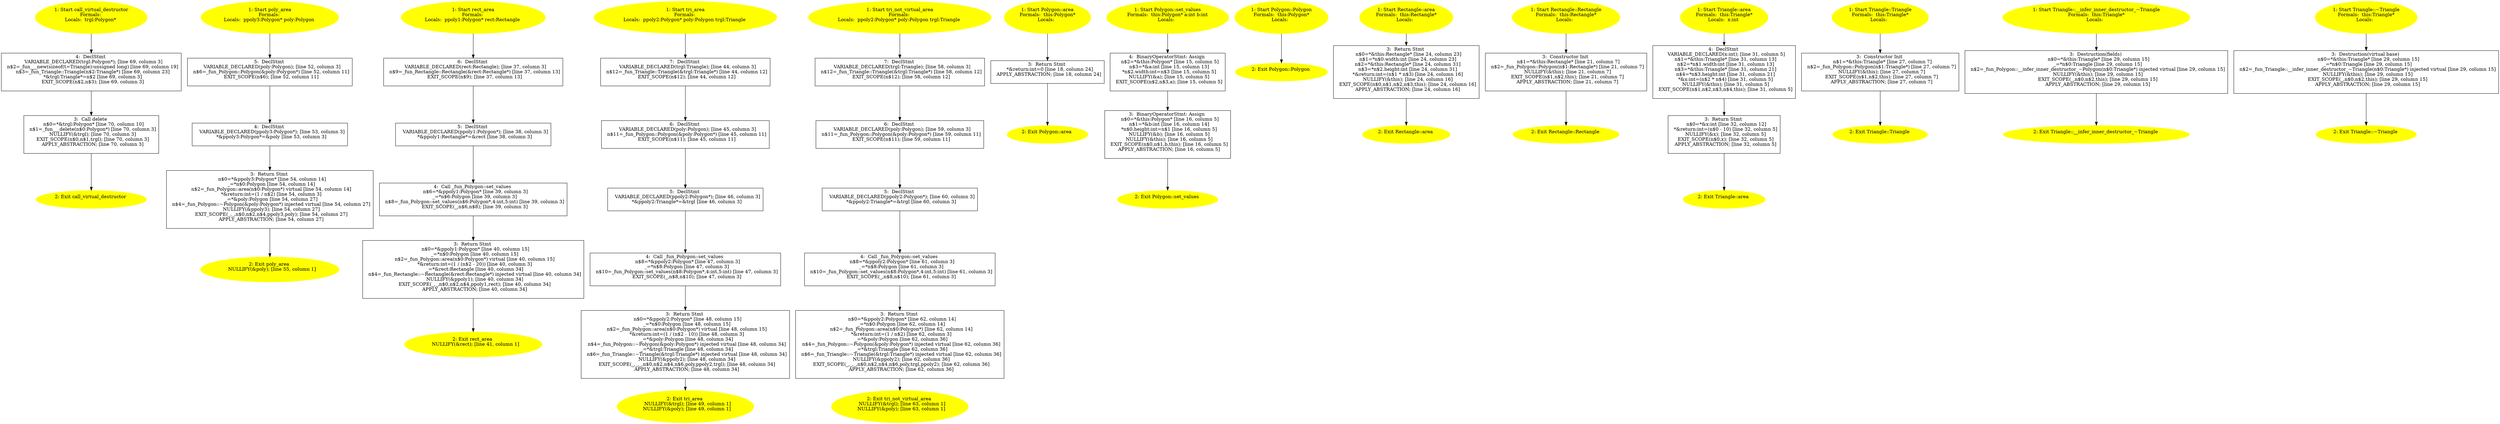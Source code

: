 /* @generated */
digraph cfg {
"call_virtual_destructor#6847397116347440235.d267757a410b72cac399f5e3d0ee0f45_1" [label="1: Start call_virtual_destructor\nFormals: \nLocals:  trgl:Polygon* \n  " color=yellow style=filled]
	

	 "call_virtual_destructor#6847397116347440235.d267757a410b72cac399f5e3d0ee0f45_1" -> "call_virtual_destructor#6847397116347440235.d267757a410b72cac399f5e3d0ee0f45_4" ;
"call_virtual_destructor#6847397116347440235.d267757a410b72cac399f5e3d0ee0f45_2" [label="2: Exit call_virtual_destructor \n  " color=yellow style=filled]
	

"call_virtual_destructor#6847397116347440235.d267757a410b72cac399f5e3d0ee0f45_3" [label="3:  Call delete \n   n$0=*&trgl:Polygon* [line 70, column 10]\n  n$1=_fun___delete(n$0:Polygon*) [line 70, column 3]\n  NULLIFY(&trgl); [line 70, column 3]\n  EXIT_SCOPE(n$0,n$1,trgl); [line 70, column 3]\n  APPLY_ABSTRACTION; [line 70, column 3]\n " shape="box"]
	

	 "call_virtual_destructor#6847397116347440235.d267757a410b72cac399f5e3d0ee0f45_3" -> "call_virtual_destructor#6847397116347440235.d267757a410b72cac399f5e3d0ee0f45_2" ;
"call_virtual_destructor#6847397116347440235.d267757a410b72cac399f5e3d0ee0f45_4" [label="4:  DeclStmt \n   VARIABLE_DECLARED(trgl:Polygon*); [line 69, column 3]\n  n$2=_fun___new(sizeof(t=Triangle):unsigned long) [line 69, column 19]\n  n$3=_fun_Triangle::Triangle(n$2:Triangle*) [line 69, column 23]\n  *&trgl:Triangle*=n$2 [line 69, column 3]\n  EXIT_SCOPE(n$2,n$3); [line 69, column 3]\n " shape="box"]
	

	 "call_virtual_destructor#6847397116347440235.d267757a410b72cac399f5e3d0ee0f45_4" -> "call_virtual_destructor#6847397116347440235.d267757a410b72cac399f5e3d0ee0f45_3" ;
"poly_area#4209622570361008343.816833144841084a7fd6071bbff4c354_1" [label="1: Start poly_area\nFormals: \nLocals:  ppoly3:Polygon* poly:Polygon \n  " color=yellow style=filled]
	

	 "poly_area#4209622570361008343.816833144841084a7fd6071bbff4c354_1" -> "poly_area#4209622570361008343.816833144841084a7fd6071bbff4c354_5" ;
"poly_area#4209622570361008343.816833144841084a7fd6071bbff4c354_2" [label="2: Exit poly_area \n   NULLIFY(&poly); [line 55, column 1]\n " color=yellow style=filled]
	

"poly_area#4209622570361008343.816833144841084a7fd6071bbff4c354_3" [label="3:  Return Stmt \n   n$0=*&ppoly3:Polygon* [line 54, column 14]\n  _=*n$0:Polygon [line 54, column 14]\n  n$2=_fun_Polygon::area(n$0:Polygon*) virtual [line 54, column 14]\n  *&return:int=(1 / n$2) [line 54, column 3]\n  _=*&poly:Polygon [line 54, column 27]\n  n$4=_fun_Polygon::~Polygon(&poly:Polygon*) injected virtual [line 54, column 27]\n  NULLIFY(&ppoly3); [line 54, column 27]\n  EXIT_SCOPE(_,_,n$0,n$2,n$4,ppoly3,poly); [line 54, column 27]\n  APPLY_ABSTRACTION; [line 54, column 27]\n " shape="box"]
	

	 "poly_area#4209622570361008343.816833144841084a7fd6071bbff4c354_3" -> "poly_area#4209622570361008343.816833144841084a7fd6071bbff4c354_2" ;
"poly_area#4209622570361008343.816833144841084a7fd6071bbff4c354_4" [label="4:  DeclStmt \n   VARIABLE_DECLARED(ppoly3:Polygon*); [line 53, column 3]\n  *&ppoly3:Polygon*=&poly [line 53, column 3]\n " shape="box"]
	

	 "poly_area#4209622570361008343.816833144841084a7fd6071bbff4c354_4" -> "poly_area#4209622570361008343.816833144841084a7fd6071bbff4c354_3" ;
"poly_area#4209622570361008343.816833144841084a7fd6071bbff4c354_5" [label="5:  DeclStmt \n   VARIABLE_DECLARED(poly:Polygon); [line 52, column 3]\n  n$6=_fun_Polygon::Polygon(&poly:Polygon*) [line 52, column 11]\n  EXIT_SCOPE(n$6); [line 52, column 11]\n " shape="box"]
	

	 "poly_area#4209622570361008343.816833144841084a7fd6071bbff4c354_5" -> "poly_area#4209622570361008343.816833144841084a7fd6071bbff4c354_4" ;
"rect_area#9087317270636867019.dedb17c23e2d96ddd6e1087003e78815_1" [label="1: Start rect_area\nFormals: \nLocals:  ppoly1:Polygon* rect:Rectangle \n  " color=yellow style=filled]
	

	 "rect_area#9087317270636867019.dedb17c23e2d96ddd6e1087003e78815_1" -> "rect_area#9087317270636867019.dedb17c23e2d96ddd6e1087003e78815_6" ;
"rect_area#9087317270636867019.dedb17c23e2d96ddd6e1087003e78815_2" [label="2: Exit rect_area \n   NULLIFY(&rect); [line 41, column 1]\n " color=yellow style=filled]
	

"rect_area#9087317270636867019.dedb17c23e2d96ddd6e1087003e78815_3" [label="3:  Return Stmt \n   n$0=*&ppoly1:Polygon* [line 40, column 15]\n  _=*n$0:Polygon [line 40, column 15]\n  n$2=_fun_Polygon::area(n$0:Polygon*) virtual [line 40, column 15]\n  *&return:int=(1 / (n$2 - 20)) [line 40, column 3]\n  _=*&rect:Rectangle [line 40, column 34]\n  n$4=_fun_Rectangle::~Rectangle(&rect:Rectangle*) injected virtual [line 40, column 34]\n  NULLIFY(&ppoly1); [line 40, column 34]\n  EXIT_SCOPE(_,_,n$0,n$2,n$4,ppoly1,rect); [line 40, column 34]\n  APPLY_ABSTRACTION; [line 40, column 34]\n " shape="box"]
	

	 "rect_area#9087317270636867019.dedb17c23e2d96ddd6e1087003e78815_3" -> "rect_area#9087317270636867019.dedb17c23e2d96ddd6e1087003e78815_2" ;
"rect_area#9087317270636867019.dedb17c23e2d96ddd6e1087003e78815_4" [label="4:  Call _fun_Polygon::set_values \n   n$6=*&ppoly1:Polygon* [line 39, column 3]\n  _=*n$6:Polygon [line 39, column 3]\n  n$8=_fun_Polygon::set_values(n$6:Polygon*,4:int,5:int) [line 39, column 3]\n  EXIT_SCOPE(_,n$6,n$8); [line 39, column 3]\n " shape="box"]
	

	 "rect_area#9087317270636867019.dedb17c23e2d96ddd6e1087003e78815_4" -> "rect_area#9087317270636867019.dedb17c23e2d96ddd6e1087003e78815_3" ;
"rect_area#9087317270636867019.dedb17c23e2d96ddd6e1087003e78815_5" [label="5:  DeclStmt \n   VARIABLE_DECLARED(ppoly1:Polygon*); [line 38, column 3]\n  *&ppoly1:Rectangle*=&rect [line 38, column 3]\n " shape="box"]
	

	 "rect_area#9087317270636867019.dedb17c23e2d96ddd6e1087003e78815_5" -> "rect_area#9087317270636867019.dedb17c23e2d96ddd6e1087003e78815_4" ;
"rect_area#9087317270636867019.dedb17c23e2d96ddd6e1087003e78815_6" [label="6:  DeclStmt \n   VARIABLE_DECLARED(rect:Rectangle); [line 37, column 3]\n  n$9=_fun_Rectangle::Rectangle(&rect:Rectangle*) [line 37, column 13]\n  EXIT_SCOPE(n$9); [line 37, column 13]\n " shape="box"]
	

	 "rect_area#9087317270636867019.dedb17c23e2d96ddd6e1087003e78815_6" -> "rect_area#9087317270636867019.dedb17c23e2d96ddd6e1087003e78815_5" ;
"tri_area#1215149030941579879.cc7663ab4ea89457778545059b70bc38_1" [label="1: Start tri_area\nFormals: \nLocals:  ppoly2:Polygon* poly:Polygon trgl:Triangle \n  " color=yellow style=filled]
	

	 "tri_area#1215149030941579879.cc7663ab4ea89457778545059b70bc38_1" -> "tri_area#1215149030941579879.cc7663ab4ea89457778545059b70bc38_7" ;
"tri_area#1215149030941579879.cc7663ab4ea89457778545059b70bc38_2" [label="2: Exit tri_area \n   NULLIFY(&trgl); [line 49, column 1]\n  NULLIFY(&poly); [line 49, column 1]\n " color=yellow style=filled]
	

"tri_area#1215149030941579879.cc7663ab4ea89457778545059b70bc38_3" [label="3:  Return Stmt \n   n$0=*&ppoly2:Polygon* [line 48, column 15]\n  _=*n$0:Polygon [line 48, column 15]\n  n$2=_fun_Polygon::area(n$0:Polygon*) virtual [line 48, column 15]\n  *&return:int=(1 / (n$2 - 10)) [line 48, column 3]\n  _=*&poly:Polygon [line 48, column 34]\n  n$4=_fun_Polygon::~Polygon(&poly:Polygon*) injected virtual [line 48, column 34]\n  _=*&trgl:Triangle [line 48, column 34]\n  n$6=_fun_Triangle::~Triangle(&trgl:Triangle*) injected virtual [line 48, column 34]\n  NULLIFY(&ppoly2); [line 48, column 34]\n  EXIT_SCOPE(_,_,_,n$0,n$2,n$4,n$6,poly,ppoly2,trgl); [line 48, column 34]\n  APPLY_ABSTRACTION; [line 48, column 34]\n " shape="box"]
	

	 "tri_area#1215149030941579879.cc7663ab4ea89457778545059b70bc38_3" -> "tri_area#1215149030941579879.cc7663ab4ea89457778545059b70bc38_2" ;
"tri_area#1215149030941579879.cc7663ab4ea89457778545059b70bc38_4" [label="4:  Call _fun_Polygon::set_values \n   n$8=*&ppoly2:Polygon* [line 47, column 3]\n  _=*n$8:Polygon [line 47, column 3]\n  n$10=_fun_Polygon::set_values(n$8:Polygon*,4:int,5:int) [line 47, column 3]\n  EXIT_SCOPE(_,n$8,n$10); [line 47, column 3]\n " shape="box"]
	

	 "tri_area#1215149030941579879.cc7663ab4ea89457778545059b70bc38_4" -> "tri_area#1215149030941579879.cc7663ab4ea89457778545059b70bc38_3" ;
"tri_area#1215149030941579879.cc7663ab4ea89457778545059b70bc38_5" [label="5:  DeclStmt \n   VARIABLE_DECLARED(ppoly2:Polygon*); [line 46, column 3]\n  *&ppoly2:Triangle*=&trgl [line 46, column 3]\n " shape="box"]
	

	 "tri_area#1215149030941579879.cc7663ab4ea89457778545059b70bc38_5" -> "tri_area#1215149030941579879.cc7663ab4ea89457778545059b70bc38_4" ;
"tri_area#1215149030941579879.cc7663ab4ea89457778545059b70bc38_6" [label="6:  DeclStmt \n   VARIABLE_DECLARED(poly:Polygon); [line 45, column 3]\n  n$11=_fun_Polygon::Polygon(&poly:Polygon*) [line 45, column 11]\n  EXIT_SCOPE(n$11); [line 45, column 11]\n " shape="box"]
	

	 "tri_area#1215149030941579879.cc7663ab4ea89457778545059b70bc38_6" -> "tri_area#1215149030941579879.cc7663ab4ea89457778545059b70bc38_5" ;
"tri_area#1215149030941579879.cc7663ab4ea89457778545059b70bc38_7" [label="7:  DeclStmt \n   VARIABLE_DECLARED(trgl:Triangle); [line 44, column 3]\n  n$12=_fun_Triangle::Triangle(&trgl:Triangle*) [line 44, column 12]\n  EXIT_SCOPE(n$12); [line 44, column 12]\n " shape="box"]
	

	 "tri_area#1215149030941579879.cc7663ab4ea89457778545059b70bc38_7" -> "tri_area#1215149030941579879.cc7663ab4ea89457778545059b70bc38_6" ;
"tri_not_virtual_area#9435562296359660595.88e7106fc7dcfd34401502a9deb415ac_1" [label="1: Start tri_not_virtual_area\nFormals: \nLocals:  ppoly2:Polygon* poly:Polygon trgl:Triangle \n  " color=yellow style=filled]
	

	 "tri_not_virtual_area#9435562296359660595.88e7106fc7dcfd34401502a9deb415ac_1" -> "tri_not_virtual_area#9435562296359660595.88e7106fc7dcfd34401502a9deb415ac_7" ;
"tri_not_virtual_area#9435562296359660595.88e7106fc7dcfd34401502a9deb415ac_2" [label="2: Exit tri_not_virtual_area \n   NULLIFY(&trgl); [line 63, column 1]\n  NULLIFY(&poly); [line 63, column 1]\n " color=yellow style=filled]
	

"tri_not_virtual_area#9435562296359660595.88e7106fc7dcfd34401502a9deb415ac_3" [label="3:  Return Stmt \n   n$0=*&ppoly2:Polygon* [line 62, column 14]\n  _=*n$0:Polygon [line 62, column 14]\n  n$2=_fun_Polygon::area(n$0:Polygon*) [line 62, column 14]\n  *&return:int=(1 / n$2) [line 62, column 3]\n  _=*&poly:Polygon [line 62, column 36]\n  n$4=_fun_Polygon::~Polygon(&poly:Polygon*) injected virtual [line 62, column 36]\n  _=*&trgl:Triangle [line 62, column 36]\n  n$6=_fun_Triangle::~Triangle(&trgl:Triangle*) injected virtual [line 62, column 36]\n  NULLIFY(&ppoly2); [line 62, column 36]\n  EXIT_SCOPE(_,_,_,n$0,n$2,n$4,n$6,poly,trgl,ppoly2); [line 62, column 36]\n  APPLY_ABSTRACTION; [line 62, column 36]\n " shape="box"]
	

	 "tri_not_virtual_area#9435562296359660595.88e7106fc7dcfd34401502a9deb415ac_3" -> "tri_not_virtual_area#9435562296359660595.88e7106fc7dcfd34401502a9deb415ac_2" ;
"tri_not_virtual_area#9435562296359660595.88e7106fc7dcfd34401502a9deb415ac_4" [label="4:  Call _fun_Polygon::set_values \n   n$8=*&ppoly2:Polygon* [line 61, column 3]\n  _=*n$8:Polygon [line 61, column 3]\n  n$10=_fun_Polygon::set_values(n$8:Polygon*,4:int,5:int) [line 61, column 3]\n  EXIT_SCOPE(_,n$8,n$10); [line 61, column 3]\n " shape="box"]
	

	 "tri_not_virtual_area#9435562296359660595.88e7106fc7dcfd34401502a9deb415ac_4" -> "tri_not_virtual_area#9435562296359660595.88e7106fc7dcfd34401502a9deb415ac_3" ;
"tri_not_virtual_area#9435562296359660595.88e7106fc7dcfd34401502a9deb415ac_5" [label="5:  DeclStmt \n   VARIABLE_DECLARED(ppoly2:Polygon*); [line 60, column 3]\n  *&ppoly2:Triangle*=&trgl [line 60, column 3]\n " shape="box"]
	

	 "tri_not_virtual_area#9435562296359660595.88e7106fc7dcfd34401502a9deb415ac_5" -> "tri_not_virtual_area#9435562296359660595.88e7106fc7dcfd34401502a9deb415ac_4" ;
"tri_not_virtual_area#9435562296359660595.88e7106fc7dcfd34401502a9deb415ac_6" [label="6:  DeclStmt \n   VARIABLE_DECLARED(poly:Polygon); [line 59, column 3]\n  n$11=_fun_Polygon::Polygon(&poly:Polygon*) [line 59, column 11]\n  EXIT_SCOPE(n$11); [line 59, column 11]\n " shape="box"]
	

	 "tri_not_virtual_area#9435562296359660595.88e7106fc7dcfd34401502a9deb415ac_6" -> "tri_not_virtual_area#9435562296359660595.88e7106fc7dcfd34401502a9deb415ac_5" ;
"tri_not_virtual_area#9435562296359660595.88e7106fc7dcfd34401502a9deb415ac_7" [label="7:  DeclStmt \n   VARIABLE_DECLARED(trgl:Triangle); [line 58, column 3]\n  n$12=_fun_Triangle::Triangle(&trgl:Triangle*) [line 58, column 12]\n  EXIT_SCOPE(n$12); [line 58, column 12]\n " shape="box"]
	

	 "tri_not_virtual_area#9435562296359660595.88e7106fc7dcfd34401502a9deb415ac_7" -> "tri_not_virtual_area#9435562296359660595.88e7106fc7dcfd34401502a9deb415ac_6" ;
"area#Polygon#(14534668876010564879).ccccc470b1eafda401273f4b27bbfa9f_1" [label="1: Start Polygon::area\nFormals:  this:Polygon*\nLocals:  \n  " color=yellow style=filled]
	

	 "area#Polygon#(14534668876010564879).ccccc470b1eafda401273f4b27bbfa9f_1" -> "area#Polygon#(14534668876010564879).ccccc470b1eafda401273f4b27bbfa9f_3" ;
"area#Polygon#(14534668876010564879).ccccc470b1eafda401273f4b27bbfa9f_2" [label="2: Exit Polygon::area \n  " color=yellow style=filled]
	

"area#Polygon#(14534668876010564879).ccccc470b1eafda401273f4b27bbfa9f_3" [label="3:  Return Stmt \n   *&return:int=0 [line 18, column 24]\n  APPLY_ABSTRACTION; [line 18, column 24]\n " shape="box"]
	

	 "area#Polygon#(14534668876010564879).ccccc470b1eafda401273f4b27bbfa9f_3" -> "area#Polygon#(14534668876010564879).ccccc470b1eafda401273f4b27bbfa9f_2" ;
"set_values#Polygon#(2698446688876490094).f9216ba6d3085c8bce59aeddec27f348_1" [label="1: Start Polygon::set_values\nFormals:  this:Polygon* a:int b:int\nLocals:  \n  " color=yellow style=filled]
	

	 "set_values#Polygon#(2698446688876490094).f9216ba6d3085c8bce59aeddec27f348_1" -> "set_values#Polygon#(2698446688876490094).f9216ba6d3085c8bce59aeddec27f348_4" ;
"set_values#Polygon#(2698446688876490094).f9216ba6d3085c8bce59aeddec27f348_2" [label="2: Exit Polygon::set_values \n  " color=yellow style=filled]
	

"set_values#Polygon#(2698446688876490094).f9216ba6d3085c8bce59aeddec27f348_3" [label="3:  BinaryOperatorStmt: Assign \n   n$0=*&this:Polygon* [line 16, column 5]\n  n$1=*&b:int [line 16, column 14]\n  *n$0.height:int=n$1 [line 16, column 5]\n  NULLIFY(&b); [line 16, column 5]\n  NULLIFY(&this); [line 16, column 5]\n  EXIT_SCOPE(n$0,n$1,b,this); [line 16, column 5]\n  APPLY_ABSTRACTION; [line 16, column 5]\n " shape="box"]
	

	 "set_values#Polygon#(2698446688876490094).f9216ba6d3085c8bce59aeddec27f348_3" -> "set_values#Polygon#(2698446688876490094).f9216ba6d3085c8bce59aeddec27f348_2" ;
"set_values#Polygon#(2698446688876490094).f9216ba6d3085c8bce59aeddec27f348_4" [label="4:  BinaryOperatorStmt: Assign \n   n$2=*&this:Polygon* [line 15, column 5]\n  n$3=*&a:int [line 15, column 13]\n  *n$2.width:int=n$3 [line 15, column 5]\n  NULLIFY(&a); [line 15, column 5]\n  EXIT_SCOPE(n$2,n$3,a); [line 15, column 5]\n " shape="box"]
	

	 "set_values#Polygon#(2698446688876490094).f9216ba6d3085c8bce59aeddec27f348_4" -> "set_values#Polygon#(2698446688876490094).f9216ba6d3085c8bce59aeddec27f348_3" ;
"Polygon#Polygon#{10850889526924573388}.39fcc5831c0234f5743317d6969628c2_1" [label="1: Start Polygon::Polygon\nFormals:  this:Polygon*\nLocals:  \n  " color=yellow style=filled]
	

	 "Polygon#Polygon#{10850889526924573388}.39fcc5831c0234f5743317d6969628c2_1" -> "Polygon#Polygon#{10850889526924573388}.39fcc5831c0234f5743317d6969628c2_2" ;
"Polygon#Polygon#{10850889526924573388}.39fcc5831c0234f5743317d6969628c2_2" [label="2: Exit Polygon::Polygon \n  " color=yellow style=filled]
	

"area#Rectangle#(14534668876010564879).9b17971eaa6024f5a21d98d4b495fbd8_1" [label="1: Start Rectangle::area\nFormals:  this:Rectangle*\nLocals:  \n  " color=yellow style=filled]
	

	 "area#Rectangle#(14534668876010564879).9b17971eaa6024f5a21d98d4b495fbd8_1" -> "area#Rectangle#(14534668876010564879).9b17971eaa6024f5a21d98d4b495fbd8_3" ;
"area#Rectangle#(14534668876010564879).9b17971eaa6024f5a21d98d4b495fbd8_2" [label="2: Exit Rectangle::area \n  " color=yellow style=filled]
	

"area#Rectangle#(14534668876010564879).9b17971eaa6024f5a21d98d4b495fbd8_3" [label="3:  Return Stmt \n   n$0=*&this:Rectangle* [line 24, column 23]\n  n$1=*n$0.width:int [line 24, column 23]\n  n$2=*&this:Rectangle* [line 24, column 31]\n  n$3=*n$2.height:int [line 24, column 31]\n  *&return:int=(n$1 * n$3) [line 24, column 16]\n  NULLIFY(&this); [line 24, column 16]\n  EXIT_SCOPE(n$0,n$1,n$2,n$3,this); [line 24, column 16]\n  APPLY_ABSTRACTION; [line 24, column 16]\n " shape="box"]
	

	 "area#Rectangle#(14534668876010564879).9b17971eaa6024f5a21d98d4b495fbd8_3" -> "area#Rectangle#(14534668876010564879).9b17971eaa6024f5a21d98d4b495fbd8_2" ;
"Rectangle#Rectangle#{548993796743293985}.386f89cceb4c14e4fc014bcc1ec86f4b_1" [label="1: Start Rectangle::Rectangle\nFormals:  this:Rectangle*\nLocals:  \n  " color=yellow style=filled]
	

	 "Rectangle#Rectangle#{548993796743293985}.386f89cceb4c14e4fc014bcc1ec86f4b_1" -> "Rectangle#Rectangle#{548993796743293985}.386f89cceb4c14e4fc014bcc1ec86f4b_3" ;
"Rectangle#Rectangle#{548993796743293985}.386f89cceb4c14e4fc014bcc1ec86f4b_2" [label="2: Exit Rectangle::Rectangle \n  " color=yellow style=filled]
	

"Rectangle#Rectangle#{548993796743293985}.386f89cceb4c14e4fc014bcc1ec86f4b_3" [label="3:  Constructor Init \n   n$1=*&this:Rectangle* [line 21, column 7]\n  n$2=_fun_Polygon::Polygon(n$1:Rectangle*) [line 21, column 7]\n  NULLIFY(&this); [line 21, column 7]\n  EXIT_SCOPE(n$1,n$2,this); [line 21, column 7]\n  APPLY_ABSTRACTION; [line 21, column 7]\n " shape="box"]
	

	 "Rectangle#Rectangle#{548993796743293985}.386f89cceb4c14e4fc014bcc1ec86f4b_3" -> "Rectangle#Rectangle#{548993796743293985}.386f89cceb4c14e4fc014bcc1ec86f4b_2" ;
"area#Triangle#(14534668876010564879).b2c96bbb8f170e9d12180637dc0d6da3_1" [label="1: Start Triangle::area\nFormals:  this:Triangle*\nLocals:  x:int \n  " color=yellow style=filled]
	

	 "area#Triangle#(14534668876010564879).b2c96bbb8f170e9d12180637dc0d6da3_1" -> "area#Triangle#(14534668876010564879).b2c96bbb8f170e9d12180637dc0d6da3_4" ;
"area#Triangle#(14534668876010564879).b2c96bbb8f170e9d12180637dc0d6da3_2" [label="2: Exit Triangle::area \n  " color=yellow style=filled]
	

"area#Triangle#(14534668876010564879).b2c96bbb8f170e9d12180637dc0d6da3_3" [label="3:  Return Stmt \n   n$0=*&x:int [line 32, column 12]\n  *&return:int=(n$0 - 10) [line 32, column 5]\n  NULLIFY(&x); [line 32, column 5]\n  EXIT_SCOPE(n$0,x); [line 32, column 5]\n  APPLY_ABSTRACTION; [line 32, column 5]\n " shape="box"]
	

	 "area#Triangle#(14534668876010564879).b2c96bbb8f170e9d12180637dc0d6da3_3" -> "area#Triangle#(14534668876010564879).b2c96bbb8f170e9d12180637dc0d6da3_2" ;
"area#Triangle#(14534668876010564879).b2c96bbb8f170e9d12180637dc0d6da3_4" [label="4:  DeclStmt \n   VARIABLE_DECLARED(x:int); [line 31, column 5]\n  n$1=*&this:Triangle* [line 31, column 13]\n  n$2=*n$1.width:int [line 31, column 13]\n  n$3=*&this:Triangle* [line 31, column 21]\n  n$4=*n$3.height:int [line 31, column 21]\n  *&x:int=(n$2 * n$4) [line 31, column 5]\n  NULLIFY(&this); [line 31, column 5]\n  EXIT_SCOPE(n$1,n$2,n$3,n$4,this); [line 31, column 5]\n " shape="box"]
	

	 "area#Triangle#(14534668876010564879).b2c96bbb8f170e9d12180637dc0d6da3_4" -> "area#Triangle#(14534668876010564879).b2c96bbb8f170e9d12180637dc0d6da3_3" ;
"Triangle#Triangle#{15421032765127472541}.26bfd28d102273793a62fe013a50a7d1_1" [label="1: Start Triangle::Triangle\nFormals:  this:Triangle*\nLocals:  \n  " color=yellow style=filled]
	

	 "Triangle#Triangle#{15421032765127472541}.26bfd28d102273793a62fe013a50a7d1_1" -> "Triangle#Triangle#{15421032765127472541}.26bfd28d102273793a62fe013a50a7d1_3" ;
"Triangle#Triangle#{15421032765127472541}.26bfd28d102273793a62fe013a50a7d1_2" [label="2: Exit Triangle::Triangle \n  " color=yellow style=filled]
	

"Triangle#Triangle#{15421032765127472541}.26bfd28d102273793a62fe013a50a7d1_3" [label="3:  Constructor Init \n   n$1=*&this:Triangle* [line 27, column 7]\n  n$2=_fun_Polygon::Polygon(n$1:Triangle*) [line 27, column 7]\n  NULLIFY(&this); [line 27, column 7]\n  EXIT_SCOPE(n$1,n$2,this); [line 27, column 7]\n  APPLY_ABSTRACTION; [line 27, column 7]\n " shape="box"]
	

	 "Triangle#Triangle#{15421032765127472541}.26bfd28d102273793a62fe013a50a7d1_3" -> "Triangle#Triangle#{15421032765127472541}.26bfd28d102273793a62fe013a50a7d1_2" ;
"__infer_inner_destructor_~Triangle#Triangle#(14073216405110724792).c04c3fa3cd50a3125c149616f3af0105_1" [label="1: Start Triangle::__infer_inner_destructor_~Triangle\nFormals:  this:Triangle*\nLocals:  \n  " color=yellow style=filled]
	

	 "__infer_inner_destructor_~Triangle#Triangle#(14073216405110724792).c04c3fa3cd50a3125c149616f3af0105_1" -> "__infer_inner_destructor_~Triangle#Triangle#(14073216405110724792).c04c3fa3cd50a3125c149616f3af0105_3" ;
"__infer_inner_destructor_~Triangle#Triangle#(14073216405110724792).c04c3fa3cd50a3125c149616f3af0105_2" [label="2: Exit Triangle::__infer_inner_destructor_~Triangle \n  " color=yellow style=filled]
	

"__infer_inner_destructor_~Triangle#Triangle#(14073216405110724792).c04c3fa3cd50a3125c149616f3af0105_3" [label="3:  Destruction(fields) \n   n$0=*&this:Triangle* [line 29, column 15]\n  _=*n$0:Triangle [line 29, column 15]\n  n$2=_fun_Polygon::__infer_inner_destructor_~Polygon(n$0:Triangle*) injected virtual [line 29, column 15]\n  NULLIFY(&this); [line 29, column 15]\n  EXIT_SCOPE(_,n$0,n$2,this); [line 29, column 15]\n  APPLY_ABSTRACTION; [line 29, column 15]\n " shape="box"]
	

	 "__infer_inner_destructor_~Triangle#Triangle#(14073216405110724792).c04c3fa3cd50a3125c149616f3af0105_3" -> "__infer_inner_destructor_~Triangle#Triangle#(14073216405110724792).c04c3fa3cd50a3125c149616f3af0105_2" ;
"~Triangle#Triangle#(14073216405110724792).8adff4889e6d988a35e49531a9afaad5_1" [label="1: Start Triangle::~Triangle\nFormals:  this:Triangle*\nLocals:  \n  " color=yellow style=filled]
	

	 "~Triangle#Triangle#(14073216405110724792).8adff4889e6d988a35e49531a9afaad5_1" -> "~Triangle#Triangle#(14073216405110724792).8adff4889e6d988a35e49531a9afaad5_3" ;
"~Triangle#Triangle#(14073216405110724792).8adff4889e6d988a35e49531a9afaad5_2" [label="2: Exit Triangle::~Triangle \n  " color=yellow style=filled]
	

"~Triangle#Triangle#(14073216405110724792).8adff4889e6d988a35e49531a9afaad5_3" [label="3:  Destruction(virtual base) \n   n$0=*&this:Triangle* [line 29, column 15]\n  _=*n$0:Triangle [line 29, column 15]\n  n$2=_fun_Triangle::__infer_inner_destructor_~Triangle(n$0:Triangle*) injected virtual [line 29, column 15]\n  NULLIFY(&this); [line 29, column 15]\n  EXIT_SCOPE(_,n$0,n$2,this); [line 29, column 15]\n  APPLY_ABSTRACTION; [line 29, column 15]\n " shape="box"]
	

	 "~Triangle#Triangle#(14073216405110724792).8adff4889e6d988a35e49531a9afaad5_3" -> "~Triangle#Triangle#(14073216405110724792).8adff4889e6d988a35e49531a9afaad5_2" ;
}

